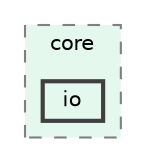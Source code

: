 digraph "Lys/src/Lys/core/io"
{
 // LATEX_PDF_SIZE
  bgcolor="transparent";
  edge [fontname=Helvetica,fontsize=10,labelfontname=Helvetica,labelfontsize=10];
  node [fontname=Helvetica,fontsize=10,shape=box,height=0.2,width=0.4];
  compound=true
  subgraph clusterdir_255dd73c5e627e1fd2080898e0342d0d {
    graph [ bgcolor="#e4f8ee", pencolor="grey50", label="core", fontname=Helvetica,fontsize=10 style="filled,dashed", URL="dir_255dd73c5e627e1fd2080898e0342d0d.html",tooltip=""]
  dir_c5aa5170506f016e7a16f36e4c5ad191 [label="io", fillcolor="#e4f8ee", color="grey25", style="filled,bold", URL="dir_c5aa5170506f016e7a16f36e4c5ad191.html",tooltip=""];
  }
}
